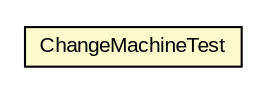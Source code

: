 #!/usr/local/bin/dot
#
# Class diagram 
# Generated by UMLGraph version R5_6 (http://www.umlgraph.org/)
#

digraph G {
	edge [fontname="arial",fontsize=10,labelfontname="arial",labelfontsize=10];
	node [fontname="arial",fontsize=10,shape=plaintext];
	nodesep=0.25;
	ranksep=0.5;
	// java_oo.changemachine.ChangeMachineTest
	c11453 [label=<<table title="java_oo.changemachine.ChangeMachineTest" border="0" cellborder="1" cellspacing="0" cellpadding="2" port="p" bgcolor="lemonChiffon" href="./ChangeMachineTest.html">
		<tr><td><table border="0" cellspacing="0" cellpadding="1">
<tr><td align="center" balign="center"> ChangeMachineTest </td></tr>
		</table></td></tr>
		</table>>, URL="./ChangeMachineTest.html", fontname="arial", fontcolor="black", fontsize=10.0];
}

